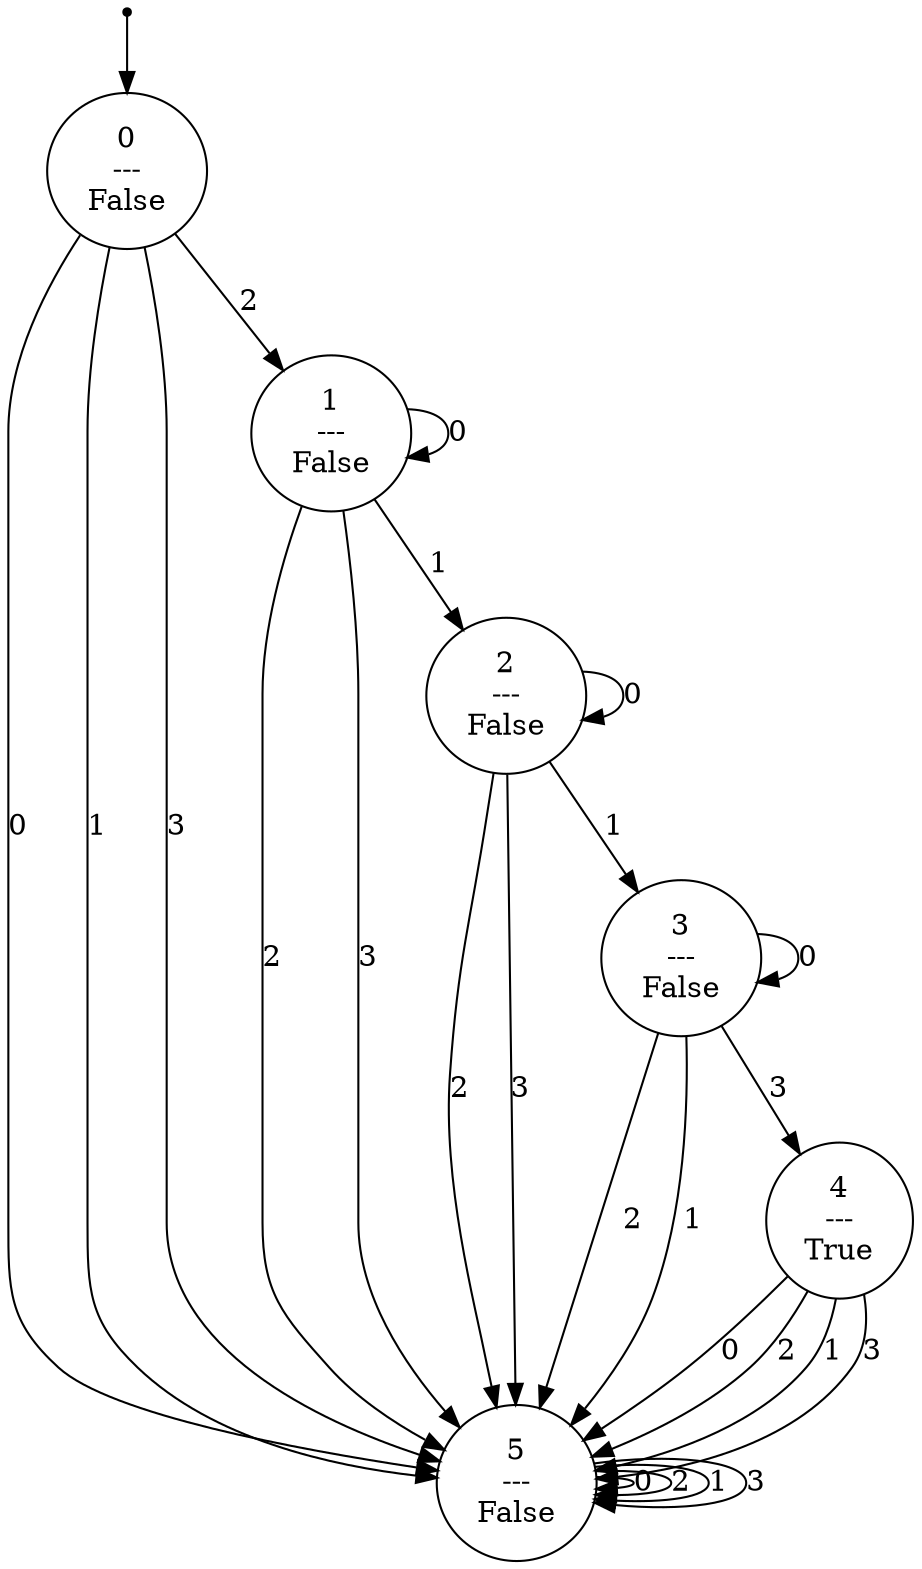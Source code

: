 digraph G {
0 [label="", shape=point];
0 -> 1;
1 [label="0\n---\nFalse"];
1 -> 6  [label=0];
1 -> 2  [label=2];
1 -> 6  [label=1];
1 -> 6  [label=3];
2 [label="1\n---\nFalse"];
2 -> 2  [label=0];
2 -> 6  [label=2];
2 -> 3  [label=1];
2 -> 6  [label=3];
3 [label="2\n---\nFalse"];
3 -> 3  [label=0];
3 -> 6  [label=2];
3 -> 4  [label=1];
3 -> 6  [label=3];
4 [label="3\n---\nFalse"];
4 -> 4  [label=0];
4 -> 6  [label=2];
4 -> 6  [label=1];
4 -> 5  [label=3];
5 [label="4\n---\nTrue"];
5 -> 6  [label=0];
5 -> 6  [label=2];
5 -> 6  [label=1];
5 -> 6  [label=3];
6 [label="5\n---\nFalse"];
6 -> 6  [label=0];
6 -> 6  [label=2];
6 -> 6  [label=1];
6 -> 6  [label=3];
}
